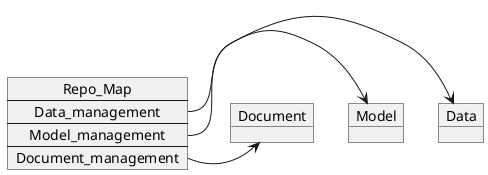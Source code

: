 @startuml Repo_Map
/' 
2023.04.26
start alpha ver 0.1
by Augstine_Kim (Kim Eui Cheol)
'/ 

object Data
object Model
object Document

map "Repo_Map" as unit  {
    Data_management *-> Data
    Model_management *-> Model
    Document_management *-> Document
}


@enduml
